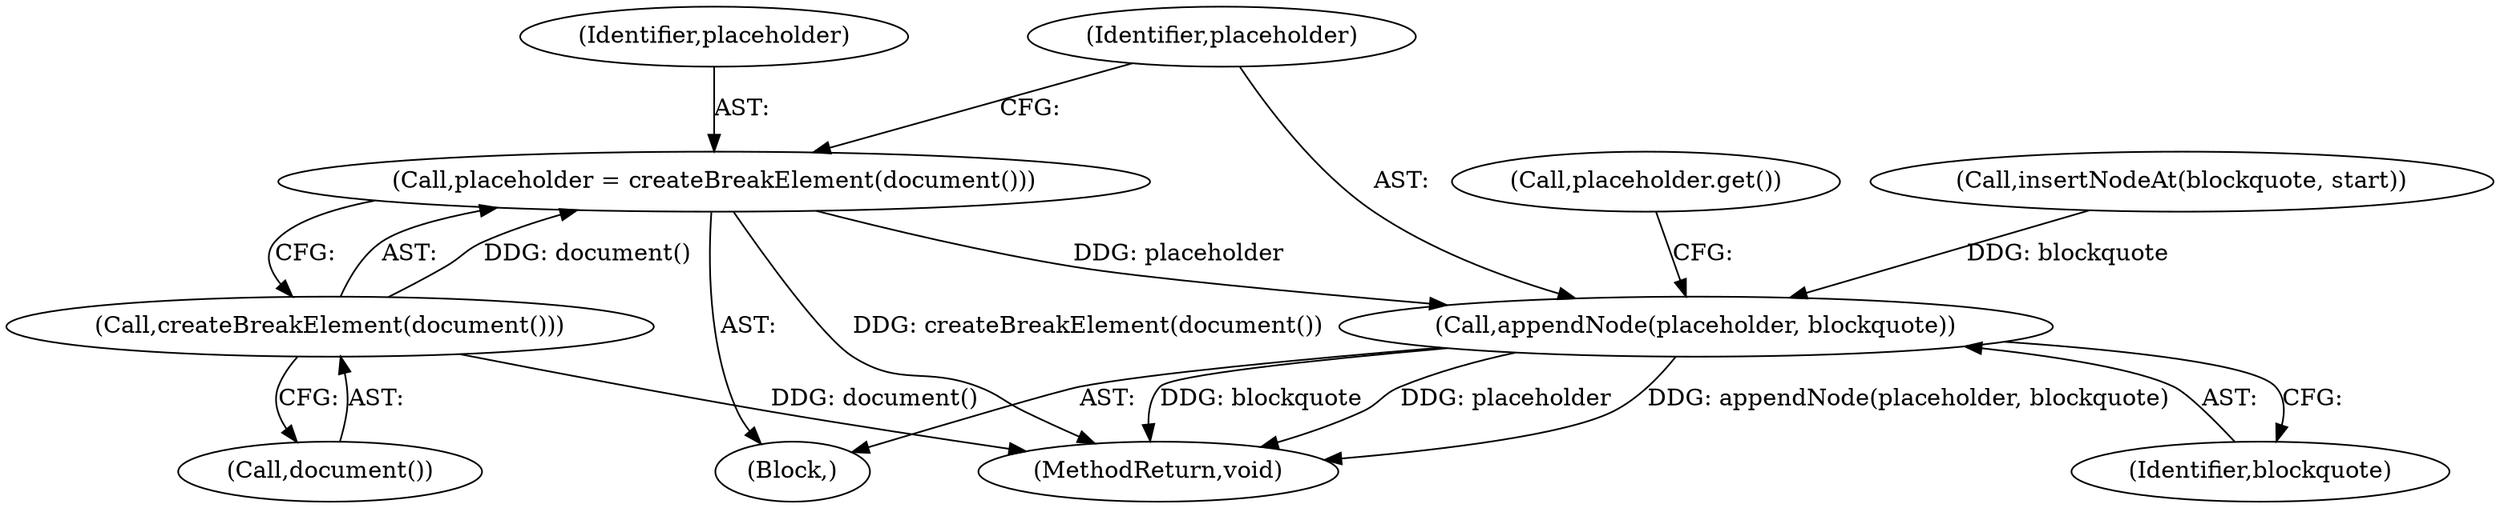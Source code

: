 digraph "0_Chrome_e1524692d362e607e806569147096dfb8c38cb6a@API" {
"1000121" [label="(Call,placeholder = createBreakElement(document()))"];
"1000123" [label="(Call,createBreakElement(document()))"];
"1000125" [label="(Call,appendNode(placeholder, blockquote))"];
"1000124" [label="(Call,document())"];
"1000226" [label="(MethodReturn,void)"];
"1000126" [label="(Identifier,placeholder)"];
"1000131" [label="(Call,placeholder.get())"];
"1000117" [label="(Call,insertNodeAt(blockquote, start))"];
"1000125" [label="(Call,appendNode(placeholder, blockquote))"];
"1000127" [label="(Identifier,blockquote)"];
"1000112" [label="(Block,)"];
"1000122" [label="(Identifier,placeholder)"];
"1000121" [label="(Call,placeholder = createBreakElement(document()))"];
"1000123" [label="(Call,createBreakElement(document()))"];
"1000121" -> "1000112"  [label="AST: "];
"1000121" -> "1000123"  [label="CFG: "];
"1000122" -> "1000121"  [label="AST: "];
"1000123" -> "1000121"  [label="AST: "];
"1000126" -> "1000121"  [label="CFG: "];
"1000121" -> "1000226"  [label="DDG: createBreakElement(document())"];
"1000123" -> "1000121"  [label="DDG: document()"];
"1000121" -> "1000125"  [label="DDG: placeholder"];
"1000123" -> "1000124"  [label="CFG: "];
"1000124" -> "1000123"  [label="AST: "];
"1000123" -> "1000226"  [label="DDG: document()"];
"1000125" -> "1000112"  [label="AST: "];
"1000125" -> "1000127"  [label="CFG: "];
"1000126" -> "1000125"  [label="AST: "];
"1000127" -> "1000125"  [label="AST: "];
"1000131" -> "1000125"  [label="CFG: "];
"1000125" -> "1000226"  [label="DDG: blockquote"];
"1000125" -> "1000226"  [label="DDG: placeholder"];
"1000125" -> "1000226"  [label="DDG: appendNode(placeholder, blockquote)"];
"1000117" -> "1000125"  [label="DDG: blockquote"];
}
